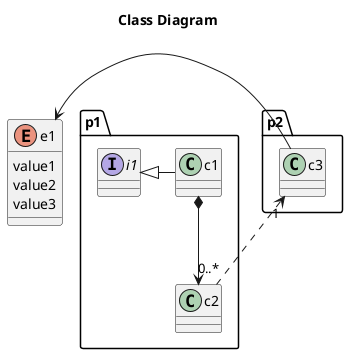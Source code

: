 ' --------------------------------------------------
' Function    : Class_Diagram6
' Author      : T. TANAKA
' Description : Class Diagramの基本要素
'               Linkの向きをright, left, up, downで指定する
' --------------------------------------------------

@startuml

title Class Diagram

' left to right direction

' --------------------------------------------------
' Category Definition
' --------------------------------------------------
package p1{
    interface i1
    class c1
    class c2
}

enum e1{
    value1
    value2
    value3
}

package p2{
    class c3
}

' --------------------------------------------------
' Category Connection
' --------------------------------------------------
i1 <|-right- c1
c1 *-down-> c2

c2 "0..*".up.> "1" c3
c3 -left-> e1

@enduml
